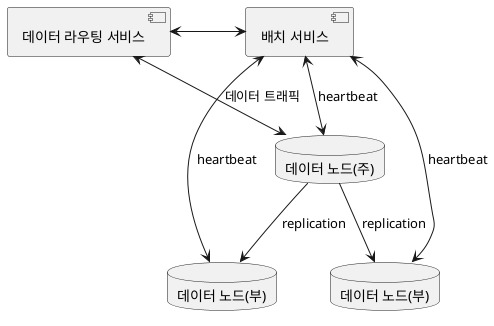 @startuml
component "데이터 라우팅 서비스"
component "배치 서비스"
database "데이터 노드(주)" as dn0
database "데이터 노드(부)" as dn1
database "데이터 노드(부)" as dn2
"데이터 라우팅 서비스" <-r-> "배치 서비스"
dn0 <--> "데이터 라우팅 서비스" : 데이터 트래픽
"배치 서비스" <-d-> dn0 : heartbeat
"배치 서비스" <-d-> dn1 : heartbeat
"배치 서비스" <-d-> dn2 : heartbeat
dn0 -d-> dn1 : replication
dn0 -d-> dn2  : replication


@enduml